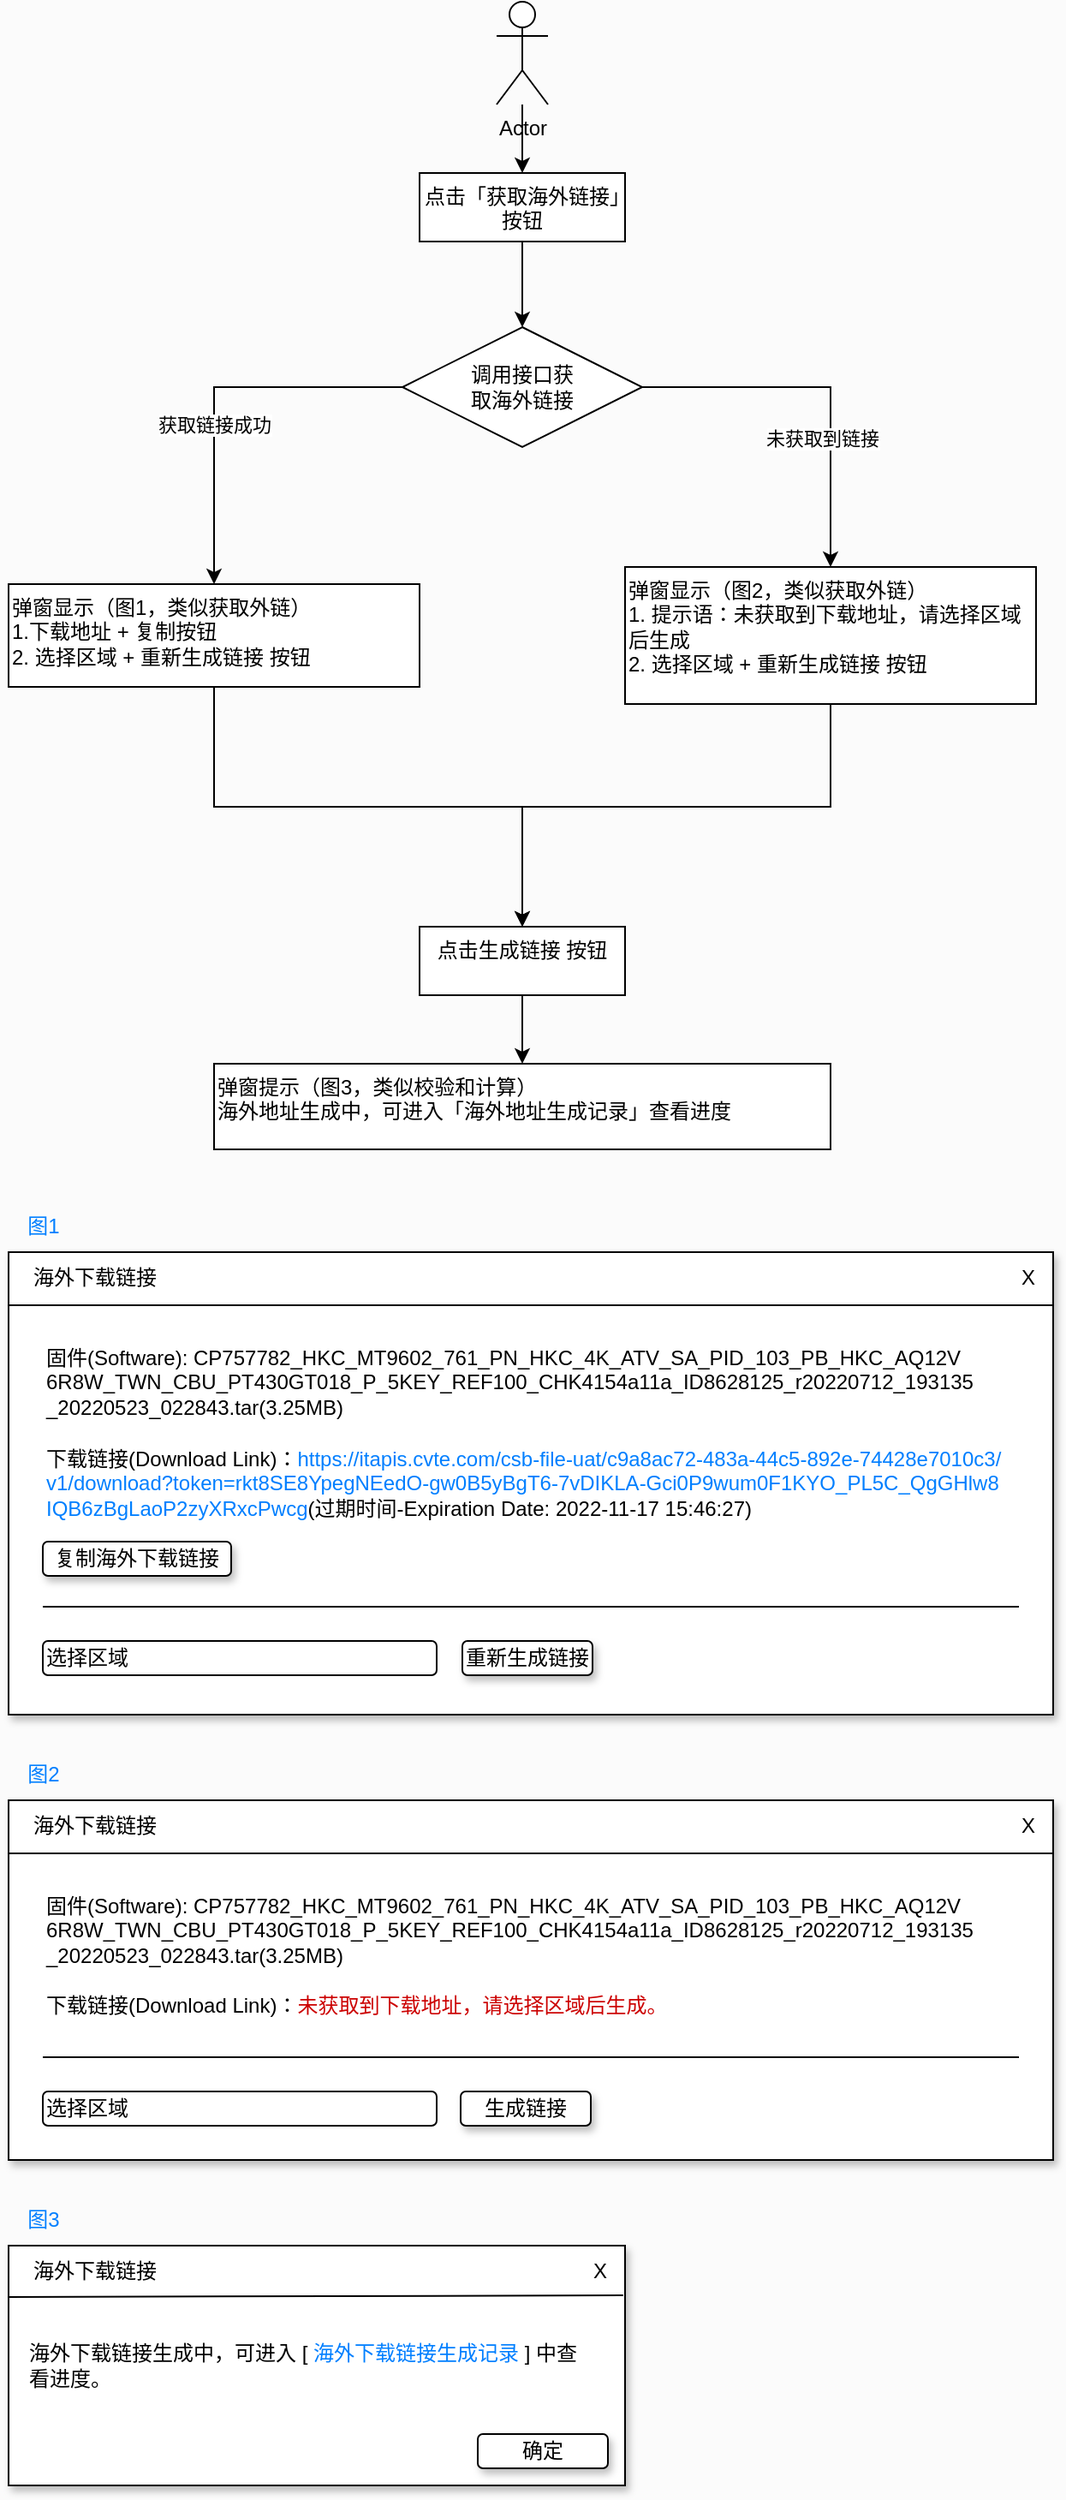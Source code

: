 <mxfile version="20.2.7" type="github">
  <diagram id="1s7QcpgOuhDaoHmSl98A" name="第 1 页">
    <mxGraphModel dx="1426" dy="801" grid="1" gridSize="10" guides="1" tooltips="1" connect="1" arrows="1" fold="1" page="1" pageScale="1" pageWidth="583" pageHeight="827" background="#FBFBFB" math="0" shadow="0">
      <root>
        <mxCell id="0" />
        <mxCell id="1" parent="0" />
        <mxCell id="FCOi1G15XyQF1UqKBKPu-3" value="" style="edgeStyle=orthogonalEdgeStyle;rounded=0;orthogonalLoop=1;jettySize=auto;html=1;" parent="1" source="FCOi1G15XyQF1UqKBKPu-1" target="FCOi1G15XyQF1UqKBKPu-2" edge="1">
          <mxGeometry relative="1" as="geometry" />
        </mxCell>
        <mxCell id="FCOi1G15XyQF1UqKBKPu-1" value="Actor" style="shape=umlActor;verticalLabelPosition=bottom;verticalAlign=top;html=1;outlineConnect=0;" parent="1" vertex="1">
          <mxGeometry x="325" y="30" width="30" height="60" as="geometry" />
        </mxCell>
        <mxCell id="FCOi1G15XyQF1UqKBKPu-5" value="" style="edgeStyle=orthogonalEdgeStyle;rounded=0;orthogonalLoop=1;jettySize=auto;html=1;" parent="1" source="FCOi1G15XyQF1UqKBKPu-2" target="FCOi1G15XyQF1UqKBKPu-4" edge="1">
          <mxGeometry relative="1" as="geometry" />
        </mxCell>
        <mxCell id="FCOi1G15XyQF1UqKBKPu-2" value="点击「获取海外链接」按钮" style="whiteSpace=wrap;html=1;verticalAlign=top;" parent="1" vertex="1">
          <mxGeometry x="280" y="130" width="120" height="40" as="geometry" />
        </mxCell>
        <mxCell id="FCOi1G15XyQF1UqKBKPu-7" value="" style="edgeStyle=orthogonalEdgeStyle;rounded=0;orthogonalLoop=1;jettySize=auto;html=1;exitX=1;exitY=0.5;exitDx=0;exitDy=0;" parent="1" source="FCOi1G15XyQF1UqKBKPu-4" target="FCOi1G15XyQF1UqKBKPu-6" edge="1">
          <mxGeometry relative="1" as="geometry" />
        </mxCell>
        <mxCell id="FCOi1G15XyQF1UqKBKPu-10" value="未获取到链接" style="edgeLabel;html=1;align=center;verticalAlign=middle;resizable=0;points=[];" parent="FCOi1G15XyQF1UqKBKPu-7" vertex="1" connectable="0">
          <mxGeometry x="-0.038" y="-1" relative="1" as="geometry">
            <mxPoint x="1" y="29" as="offset" />
          </mxGeometry>
        </mxCell>
        <mxCell id="FCOi1G15XyQF1UqKBKPu-9" value="获取链接成功" style="edgeStyle=orthogonalEdgeStyle;rounded=0;orthogonalLoop=1;jettySize=auto;html=1;exitX=0;exitY=0.5;exitDx=0;exitDy=0;" parent="1" source="FCOi1G15XyQF1UqKBKPu-4" target="FCOi1G15XyQF1UqKBKPu-8" edge="1">
          <mxGeometry x="0.167" relative="1" as="geometry">
            <mxPoint as="offset" />
          </mxGeometry>
        </mxCell>
        <mxCell id="FCOi1G15XyQF1UqKBKPu-4" value="&lt;br&gt;调用接口获&lt;br&gt;取海外链接" style="rhombus;whiteSpace=wrap;html=1;verticalAlign=top;" parent="1" vertex="1">
          <mxGeometry x="270" y="220" width="140" height="70" as="geometry" />
        </mxCell>
        <mxCell id="FCOi1G15XyQF1UqKBKPu-12" value="" style="edgeStyle=orthogonalEdgeStyle;rounded=0;orthogonalLoop=1;jettySize=auto;html=1;exitX=0.5;exitY=1;exitDx=0;exitDy=0;entryX=0.5;entryY=0;entryDx=0;entryDy=0;" parent="1" source="FCOi1G15XyQF1UqKBKPu-6" target="FCOi1G15XyQF1UqKBKPu-11" edge="1">
          <mxGeometry relative="1" as="geometry">
            <Array as="points">
              <mxPoint x="520" y="500" />
              <mxPoint x="340" y="500" />
            </Array>
          </mxGeometry>
        </mxCell>
        <mxCell id="FCOi1G15XyQF1UqKBKPu-6" value="弹窗显示（图2，类似获取外链）&lt;br&gt;1. 提示语：未获取到下载地址，请选择区域后生成&lt;br&gt;2. 选择区域 + 重新生成链接 按钮" style="whiteSpace=wrap;html=1;verticalAlign=top;align=left;" parent="1" vertex="1">
          <mxGeometry x="400" y="360" width="240" height="80" as="geometry" />
        </mxCell>
        <mxCell id="FCOi1G15XyQF1UqKBKPu-13" style="edgeStyle=orthogonalEdgeStyle;rounded=0;orthogonalLoop=1;jettySize=auto;html=1;exitX=0.5;exitY=1;exitDx=0;exitDy=0;entryX=0.5;entryY=0;entryDx=0;entryDy=0;" parent="1" source="FCOi1G15XyQF1UqKBKPu-8" target="FCOi1G15XyQF1UqKBKPu-11" edge="1">
          <mxGeometry relative="1" as="geometry" />
        </mxCell>
        <mxCell id="FCOi1G15XyQF1UqKBKPu-8" value="弹窗显示（图1，类似获取外链）&lt;br&gt;1.下载地址 + 复制按钮&lt;br&gt;&lt;div style=&quot;&quot;&gt;&lt;span style=&quot;background-color: initial;&quot;&gt;2. 选择区域 + 重新生成链接 按钮&lt;/span&gt;&lt;/div&gt;" style="whiteSpace=wrap;html=1;verticalAlign=top;align=left;" parent="1" vertex="1">
          <mxGeometry x="40" y="370" width="240" height="60" as="geometry" />
        </mxCell>
        <mxCell id="FCOi1G15XyQF1UqKBKPu-15" value="" style="edgeStyle=orthogonalEdgeStyle;rounded=0;orthogonalLoop=1;jettySize=auto;html=1;" parent="1" source="FCOi1G15XyQF1UqKBKPu-11" target="FCOi1G15XyQF1UqKBKPu-14" edge="1">
          <mxGeometry relative="1" as="geometry" />
        </mxCell>
        <mxCell id="FCOi1G15XyQF1UqKBKPu-11" value="点击生成链接 按钮" style="whiteSpace=wrap;html=1;verticalAlign=top;" parent="1" vertex="1">
          <mxGeometry x="280" y="570" width="120" height="40" as="geometry" />
        </mxCell>
        <mxCell id="FCOi1G15XyQF1UqKBKPu-14" value="弹窗提示（图3，类似校验和计算）&lt;br&gt;海外地址生成中，可进入「海外地址生成记录」查看进度" style="whiteSpace=wrap;html=1;verticalAlign=top;align=left;" parent="1" vertex="1">
          <mxGeometry x="160" y="650" width="360" height="50" as="geometry" />
        </mxCell>
        <mxCell id="FCOi1G15XyQF1UqKBKPu-17" value="" style="rounded=0;whiteSpace=wrap;html=1;shadow=1;" parent="1" vertex="1">
          <mxGeometry x="40" y="760" width="610" height="270" as="geometry" />
        </mxCell>
        <mxCell id="FCOi1G15XyQF1UqKBKPu-18" value="海外下载链接" style="text;html=1;align=center;verticalAlign=middle;resizable=0;points=[];autosize=1;strokeColor=none;fillColor=none;" parent="1" vertex="1">
          <mxGeometry x="40" y="760" width="100" height="30" as="geometry" />
        </mxCell>
        <mxCell id="FCOi1G15XyQF1UqKBKPu-19" value="" style="endArrow=none;html=1;rounded=0;entryX=1;entryY=1.033;entryDx=0;entryDy=0;entryPerimeter=0;" parent="1" edge="1" target="FCOi1G15XyQF1UqKBKPu-24">
          <mxGeometry width="50" height="50" relative="1" as="geometry">
            <mxPoint x="40" y="791" as="sourcePoint" />
            <mxPoint x="398.92" y="789.06" as="targetPoint" />
          </mxGeometry>
        </mxCell>
        <mxCell id="FCOi1G15XyQF1UqKBKPu-20" value="" style="endArrow=none;html=1;rounded=0;" parent="1" edge="1">
          <mxGeometry width="50" height="50" relative="1" as="geometry">
            <mxPoint x="60" y="967" as="sourcePoint" />
            <mxPoint x="630" y="967" as="targetPoint" />
          </mxGeometry>
        </mxCell>
        <mxCell id="FCOi1G15XyQF1UqKBKPu-24" value="X" style="text;html=1;align=center;verticalAlign=middle;resizable=0;points=[];autosize=1;strokeColor=none;fillColor=none;" parent="1" vertex="1">
          <mxGeometry x="620" y="760" width="30" height="30" as="geometry" />
        </mxCell>
        <mxCell id="FCOi1G15XyQF1UqKBKPu-25" value="选择区域" style="rounded=1;whiteSpace=wrap;html=1;align=left;" parent="1" vertex="1">
          <mxGeometry x="60" y="987" width="230" height="20" as="geometry" />
        </mxCell>
        <mxCell id="FCOi1G15XyQF1UqKBKPu-26" value="重新生成链接" style="rounded=1;whiteSpace=wrap;html=1;shadow=1;" parent="1" vertex="1">
          <mxGeometry x="305" y="987" width="76" height="20" as="geometry" />
        </mxCell>
        <mxCell id="FCOi1G15XyQF1UqKBKPu-36" value="" style="rounded=0;whiteSpace=wrap;html=1;shadow=1;" parent="1" vertex="1">
          <mxGeometry x="40" y="1340" width="360" height="140" as="geometry" />
        </mxCell>
        <mxCell id="FCOi1G15XyQF1UqKBKPu-37" value="海外下载链接" style="text;html=1;align=center;verticalAlign=middle;resizable=0;points=[];autosize=1;strokeColor=none;fillColor=none;" parent="1" vertex="1">
          <mxGeometry x="40" y="1340" width="100" height="30" as="geometry" />
        </mxCell>
        <mxCell id="FCOi1G15XyQF1UqKBKPu-38" value="" style="endArrow=none;html=1;rounded=0;entryX=0.997;entryY=0.217;entryDx=0;entryDy=0;entryPerimeter=0;" parent="1" edge="1">
          <mxGeometry width="50" height="50" relative="1" as="geometry">
            <mxPoint x="40" y="1370" as="sourcePoint" />
            <mxPoint x="398.92" y="1369.06" as="targetPoint" />
          </mxGeometry>
        </mxCell>
        <mxCell id="FCOi1G15XyQF1UqKBKPu-40" value="海外下载链接生成中，可进入 [ &lt;font color=&quot;#007fff&quot;&gt;海外下载链接生成记录 &lt;/font&gt;] 中查&lt;br&gt;看进度。" style="text;html=1;align=left;verticalAlign=middle;resizable=0;points=[];autosize=1;strokeColor=none;fillColor=none;" parent="1" vertex="1">
          <mxGeometry x="50" y="1390" width="340" height="40" as="geometry" />
        </mxCell>
        <mxCell id="FCOi1G15XyQF1UqKBKPu-42" value="X" style="text;html=1;align=center;verticalAlign=middle;resizable=0;points=[];autosize=1;strokeColor=none;fillColor=none;" parent="1" vertex="1">
          <mxGeometry x="370" y="1340" width="30" height="30" as="geometry" />
        </mxCell>
        <mxCell id="FCOi1G15XyQF1UqKBKPu-45" value="确定" style="rounded=1;whiteSpace=wrap;html=1;shadow=1;" parent="1" vertex="1">
          <mxGeometry x="314" y="1450" width="76" height="20" as="geometry" />
        </mxCell>
        <mxCell id="XU1H2xi3WDkB_L0GWGdi-1" value="&lt;div style=&quot;text-align: left;&quot;&gt;&lt;br&gt;&lt;/div&gt;" style="text;html=1;align=center;verticalAlign=middle;resizable=0;points=[];autosize=1;strokeColor=none;fillColor=none;fontColor=#000000;labelBackgroundColor=none;" vertex="1" parent="1">
          <mxGeometry x="210" y="830" width="20" height="30" as="geometry" />
        </mxCell>
        <mxCell id="XU1H2xi3WDkB_L0GWGdi-3" value="固件(Software): CP757782_HKC_MT9602_761_PN_HKC_4K_ATV_SA_PID_103_PB_HKC_AQ12V&lt;br&gt;6R8W_TWN_CBU_PT430GT018_P_5KEY_REF100_CHK4154a11a_ID8628125_r20220712_193135&lt;br&gt;_20220523_022843.tar(3.25MB)" style="rounded=0;labelBackgroundColor=none;fontColor=#000000;align=left;whiteSpace=wrap;html=1;labelBorderColor=none;strokeColor=none;" vertex="1" parent="1">
          <mxGeometry x="60" y="806" width="570" height="60" as="geometry" />
        </mxCell>
        <mxCell id="XU1H2xi3WDkB_L0GWGdi-4" value="&lt;div&gt;下载链接(Download Link)：&lt;font color=&quot;#007fff&quot;&gt;&lt;span style=&quot;background-color: initial;&quot;&gt;https://itapis.cvte.com/csb-file-uat/c9a8ac72-483a-44c5-892e-7&lt;/span&gt;&lt;span style=&quot;background-color: initial;&quot;&gt;4428e7010c3/&lt;/span&gt;&lt;/font&gt;&lt;/div&gt;&lt;div&gt;&lt;font color=&quot;#007fff&quot;&gt;v1/download?token=rkt8SE8YpegNEedO-gw0B5yBgT6-7vDIKLA-Gci0P9wum0F1KYO_PL5C_QgGHlw8&lt;/font&gt;&lt;/div&gt;&lt;div&gt;&lt;font color=&quot;#007fff&quot;&gt;IQB6zBgLaoP2zyXRxcPwcg&lt;/font&gt;(过期时间-Expiration Date: 2022-11-17 15:46:27)&lt;/div&gt;" style="rounded=0;labelBackgroundColor=none;fontColor=#000000;align=left;whiteSpace=wrap;html=1;labelBorderColor=none;strokeColor=none;" vertex="1" parent="1">
          <mxGeometry x="60" y="860" width="570" height="70" as="geometry" />
        </mxCell>
        <mxCell id="XU1H2xi3WDkB_L0GWGdi-6" value="" style="rounded=0;whiteSpace=wrap;html=1;shadow=1;" vertex="1" parent="1">
          <mxGeometry x="40" y="1080" width="610" height="210" as="geometry" />
        </mxCell>
        <mxCell id="XU1H2xi3WDkB_L0GWGdi-7" value="海外下载链接" style="text;html=1;align=center;verticalAlign=middle;resizable=0;points=[];autosize=1;strokeColor=none;fillColor=none;" vertex="1" parent="1">
          <mxGeometry x="40" y="1080" width="100" height="30" as="geometry" />
        </mxCell>
        <mxCell id="XU1H2xi3WDkB_L0GWGdi-8" value="" style="endArrow=none;html=1;rounded=0;entryX=1;entryY=1.033;entryDx=0;entryDy=0;entryPerimeter=0;" edge="1" parent="1" target="XU1H2xi3WDkB_L0GWGdi-10">
          <mxGeometry width="50" height="50" relative="1" as="geometry">
            <mxPoint x="40" y="1111" as="sourcePoint" />
            <mxPoint x="398.92" y="1109.06" as="targetPoint" />
          </mxGeometry>
        </mxCell>
        <mxCell id="XU1H2xi3WDkB_L0GWGdi-9" value="" style="endArrow=none;html=1;rounded=0;" edge="1" parent="1">
          <mxGeometry width="50" height="50" relative="1" as="geometry">
            <mxPoint x="60" y="1230" as="sourcePoint" />
            <mxPoint x="630" y="1230" as="targetPoint" />
          </mxGeometry>
        </mxCell>
        <mxCell id="XU1H2xi3WDkB_L0GWGdi-10" value="X" style="text;html=1;align=center;verticalAlign=middle;resizable=0;points=[];autosize=1;strokeColor=none;fillColor=none;" vertex="1" parent="1">
          <mxGeometry x="620" y="1080" width="30" height="30" as="geometry" />
        </mxCell>
        <mxCell id="XU1H2xi3WDkB_L0GWGdi-11" value="选择区域" style="rounded=1;whiteSpace=wrap;html=1;align=left;" vertex="1" parent="1">
          <mxGeometry x="60" y="1250" width="230" height="20" as="geometry" />
        </mxCell>
        <mxCell id="XU1H2xi3WDkB_L0GWGdi-12" value="生成链接" style="rounded=1;whiteSpace=wrap;html=1;shadow=1;" vertex="1" parent="1">
          <mxGeometry x="304" y="1250" width="76" height="20" as="geometry" />
        </mxCell>
        <mxCell id="XU1H2xi3WDkB_L0GWGdi-13" value="&lt;div style=&quot;text-align: left;&quot;&gt;&lt;br&gt;&lt;/div&gt;" style="text;html=1;align=center;verticalAlign=middle;resizable=0;points=[];autosize=1;strokeColor=none;fillColor=none;fontColor=#000000;labelBackgroundColor=none;" vertex="1" parent="1">
          <mxGeometry x="210" y="1150" width="20" height="30" as="geometry" />
        </mxCell>
        <mxCell id="XU1H2xi3WDkB_L0GWGdi-14" value="固件(Software): CP757782_HKC_MT9602_761_PN_HKC_4K_ATV_SA_PID_103_PB_HKC_AQ12V&lt;br&gt;6R8W_TWN_CBU_PT430GT018_P_5KEY_REF100_CHK4154a11a_ID8628125_r20220712_193135&lt;br&gt;_20220523_022843.tar(3.25MB)" style="rounded=0;labelBackgroundColor=none;fontColor=#000000;align=left;whiteSpace=wrap;html=1;labelBorderColor=none;strokeColor=none;" vertex="1" parent="1">
          <mxGeometry x="60" y="1126" width="570" height="60" as="geometry" />
        </mxCell>
        <mxCell id="XU1H2xi3WDkB_L0GWGdi-15" value="下载链接(Download Link)：&lt;span style=&quot;text-align: center;&quot;&gt;&lt;font color=&quot;#cc0000&quot;&gt;未获取到下载地址，请选择区域后生成。&lt;/font&gt;&lt;/span&gt;" style="rounded=0;labelBackgroundColor=none;fontColor=#000000;align=left;whiteSpace=wrap;html=1;labelBorderColor=none;strokeColor=none;" vertex="1" parent="1">
          <mxGeometry x="60" y="1180" width="570" height="40" as="geometry" />
        </mxCell>
        <mxCell id="XU1H2xi3WDkB_L0GWGdi-17" value="复制海外下载链接" style="rounded=1;whiteSpace=wrap;html=1;shadow=1;" vertex="1" parent="1">
          <mxGeometry x="60" y="929" width="110" height="20" as="geometry" />
        </mxCell>
        <mxCell id="XU1H2xi3WDkB_L0GWGdi-18" value="图1" style="text;html=1;align=center;verticalAlign=middle;resizable=0;points=[];autosize=1;strokeColor=none;fillColor=none;fontColor=#007FFF;" vertex="1" parent="1">
          <mxGeometry x="40" y="730" width="40" height="30" as="geometry" />
        </mxCell>
        <mxCell id="XU1H2xi3WDkB_L0GWGdi-19" value="图2" style="text;html=1;align=center;verticalAlign=middle;resizable=0;points=[];autosize=1;strokeColor=none;fillColor=none;fontColor=#007FFF;" vertex="1" parent="1">
          <mxGeometry x="40" y="1050" width="40" height="30" as="geometry" />
        </mxCell>
        <mxCell id="XU1H2xi3WDkB_L0GWGdi-20" value="图3" style="text;html=1;align=center;verticalAlign=middle;resizable=0;points=[];autosize=1;strokeColor=none;fillColor=none;fontColor=#007FFF;" vertex="1" parent="1">
          <mxGeometry x="40" y="1310" width="40" height="30" as="geometry" />
        </mxCell>
      </root>
    </mxGraphModel>
  </diagram>
</mxfile>
